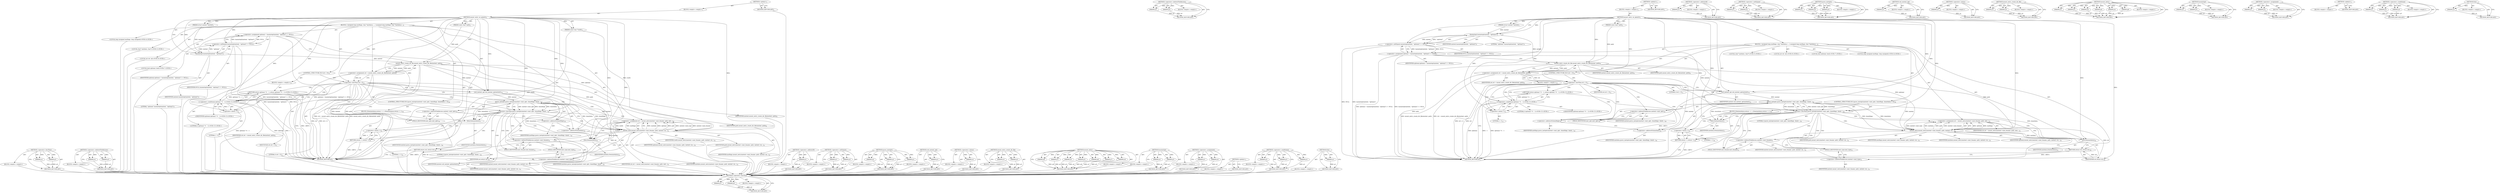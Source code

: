 digraph "free" {
vulnerable_122 [label=<(METHOD,&lt;operator&gt;.lessThan)>];
vulnerable_123 [label=<(PARAM,p1)>];
vulnerable_124 [label=<(PARAM,p2)>];
vulnerable_125 [label=<(BLOCK,&lt;empty&gt;,&lt;empty&gt;)>];
vulnerable_126 [label=<(METHOD_RETURN,ANY)>];
vulnerable_147 [label=<(METHOD,&lt;operator&gt;.indirectFieldAccess)>];
vulnerable_148 [label=<(PARAM,p1)>];
vulnerable_149 [label=<(PARAM,p2)>];
vulnerable_150 [label=<(BLOCK,&lt;empty&gt;,&lt;empty&gt;)>];
vulnerable_151 [label=<(METHOD_RETURN,ANY)>];
vulnerable_6 [label=<(METHOD,&lt;global&gt;)<SUB>1</SUB>>];
vulnerable_7 [label=<(BLOCK,&lt;empty&gt;,&lt;empty&gt;)<SUB>1</SUB>>];
vulnerable_8 [label=<(METHOD,mount_entry_on_generic)<SUB>1</SUB>>];
vulnerable_9 [label=<(PARAM,struct mntent *mntent)<SUB>1</SUB>>];
vulnerable_10 [label=<(PARAM,const char* path)<SUB>2</SUB>>];
vulnerable_11 [label=<(BLOCK,{
 	unsigned long mntflags;
 	char *mntdata;
	i...,{
 	unsigned long mntflags;
 	char *mntdata;
	i...)<SUB>3</SUB>>];
vulnerable_12 [label="<(LOCAL,long unsigned mntflags: long unsigned)<SUB>4</SUB>>"];
vulnerable_13 [label="<(LOCAL,char* mntdata: char*)<SUB>5</SUB>>"];
vulnerable_14 [label="<(LOCAL,int ret: int)<SUB>6</SUB>>"];
vulnerable_15 [label="<(LOCAL,bool optional: bool)<SUB>7</SUB>>"];
vulnerable_16 [label=<(&lt;operator&gt;.assignment,optional = hasmntopt(mntent, &quot;optional&quot;) != NULL)<SUB>7</SUB>>];
vulnerable_17 [label=<(IDENTIFIER,optional,optional = hasmntopt(mntent, &quot;optional&quot;) != NULL)<SUB>7</SUB>>];
vulnerable_18 [label=<(&lt;operator&gt;.notEquals,hasmntopt(mntent, &quot;optional&quot;) != NULL)<SUB>7</SUB>>];
vulnerable_19 [label=<(hasmntopt,hasmntopt(mntent, &quot;optional&quot;))<SUB>7</SUB>>];
vulnerable_20 [label=<(IDENTIFIER,mntent,hasmntopt(mntent, &quot;optional&quot;))<SUB>7</SUB>>];
vulnerable_21 [label=<(LITERAL,&quot;optional&quot;,hasmntopt(mntent, &quot;optional&quot;))<SUB>7</SUB>>];
vulnerable_22 [label=<(IDENTIFIER,NULL,hasmntopt(mntent, &quot;optional&quot;) != NULL)<SUB>7</SUB>>];
vulnerable_23 [label=<(&lt;operator&gt;.assignment,ret = mount_entry_create_dir_file(mntent, path))<SUB>9</SUB>>];
vulnerable_24 [label=<(IDENTIFIER,ret,ret = mount_entry_create_dir_file(mntent, path))<SUB>9</SUB>>];
vulnerable_25 [label=<(mount_entry_create_dir_file,mount_entry_create_dir_file(mntent, path))<SUB>9</SUB>>];
vulnerable_26 [label=<(IDENTIFIER,mntent,mount_entry_create_dir_file(mntent, path))<SUB>9</SUB>>];
vulnerable_27 [label=<(IDENTIFIER,path,mount_entry_create_dir_file(mntent, path))<SUB>9</SUB>>];
vulnerable_28 [label=<(CONTROL_STRUCTURE,IF,if (ret &lt; 0))<SUB>11</SUB>>];
vulnerable_29 [label=<(&lt;operator&gt;.lessThan,ret &lt; 0)<SUB>11</SUB>>];
vulnerable_30 [label=<(IDENTIFIER,ret,ret &lt; 0)<SUB>11</SUB>>];
vulnerable_31 [label=<(LITERAL,0,ret &lt; 0)<SUB>11</SUB>>];
vulnerable_32 [label=<(BLOCK,&lt;empty&gt;,&lt;empty&gt;)<SUB>12</SUB>>];
vulnerable_33 [label="<(RETURN,return optional ? 0 : -1;,return optional ? 0 : -1;)<SUB>12</SUB>>"];
vulnerable_34 [label="<(&lt;operator&gt;.conditional,optional ? 0 : -1)<SUB>12</SUB>>"];
vulnerable_35 [label="<(IDENTIFIER,optional,optional ? 0 : -1)<SUB>12</SUB>>"];
vulnerable_36 [label="<(LITERAL,0,optional ? 0 : -1)<SUB>12</SUB>>"];
vulnerable_37 [label=<(&lt;operator&gt;.minus,-1)<SUB>12</SUB>>];
vulnerable_38 [label=<(LITERAL,1,-1)<SUB>12</SUB>>];
vulnerable_39 [label=<(cull_mntent_opt,cull_mntent_opt(mntent))<SUB>14</SUB>>];
vulnerable_40 [label=<(IDENTIFIER,mntent,cull_mntent_opt(mntent))<SUB>14</SUB>>];
vulnerable_41 [label=<(CONTROL_STRUCTURE,IF,if (parse_mntopts(mntent-&gt;mnt_opts, &amp;mntflags, &amp;mntdata) &lt; 0))<SUB>16</SUB>>];
vulnerable_42 [label=<(&lt;operator&gt;.lessThan,parse_mntopts(mntent-&gt;mnt_opts, &amp;mntflags, &amp;mnt...)<SUB>16</SUB>>];
vulnerable_43 [label=<(parse_mntopts,parse_mntopts(mntent-&gt;mnt_opts, &amp;mntflags, &amp;mnt...)<SUB>16</SUB>>];
vulnerable_44 [label=<(&lt;operator&gt;.indirectFieldAccess,mntent-&gt;mnt_opts)<SUB>16</SUB>>];
vulnerable_45 [label=<(IDENTIFIER,mntent,parse_mntopts(mntent-&gt;mnt_opts, &amp;mntflags, &amp;mnt...)<SUB>16</SUB>>];
vulnerable_46 [label=<(FIELD_IDENTIFIER,mnt_opts,mnt_opts)<SUB>16</SUB>>];
vulnerable_47 [label=<(&lt;operator&gt;.addressOf,&amp;mntflags)<SUB>16</SUB>>];
vulnerable_48 [label=<(IDENTIFIER,mntflags,parse_mntopts(mntent-&gt;mnt_opts, &amp;mntflags, &amp;mnt...)<SUB>16</SUB>>];
vulnerable_49 [label=<(&lt;operator&gt;.addressOf,&amp;mntdata)<SUB>16</SUB>>];
vulnerable_50 [label=<(IDENTIFIER,mntdata,parse_mntopts(mntent-&gt;mnt_opts, &amp;mntflags, &amp;mnt...)<SUB>16</SUB>>];
vulnerable_51 [label=<(LITERAL,0,parse_mntopts(mntent-&gt;mnt_opts, &amp;mntflags, &amp;mnt...)<SUB>16</SUB>>];
vulnerable_52 [label=<(BLOCK,{
		free(mntdata);
		return -1;
 	},{
		free(mntdata);
		return -1;
 	})<SUB>16</SUB>>];
vulnerable_53 [label=<(free,free(mntdata))<SUB>17</SUB>>];
vulnerable_54 [label=<(IDENTIFIER,mntdata,free(mntdata))<SUB>17</SUB>>];
vulnerable_55 [label=<(RETURN,return -1;,return -1;)<SUB>18</SUB>>];
vulnerable_56 [label=<(&lt;operator&gt;.minus,-1)<SUB>18</SUB>>];
vulnerable_57 [label=<(LITERAL,1,-1)<SUB>18</SUB>>];
vulnerable_58 [label=<(&lt;operator&gt;.assignment,ret = mount_entry(mntent-&gt;mnt_fsname, path, mnt...)<SUB>21</SUB>>];
vulnerable_59 [label=<(IDENTIFIER,ret,ret = mount_entry(mntent-&gt;mnt_fsname, path, mnt...)<SUB>21</SUB>>];
vulnerable_60 [label=<(mount_entry,mount_entry(mntent-&gt;mnt_fsname, path, mntent-&gt;m...)<SUB>21</SUB>>];
vulnerable_61 [label=<(&lt;operator&gt;.indirectFieldAccess,mntent-&gt;mnt_fsname)<SUB>21</SUB>>];
vulnerable_62 [label=<(IDENTIFIER,mntent,mount_entry(mntent-&gt;mnt_fsname, path, mntent-&gt;m...)<SUB>21</SUB>>];
vulnerable_63 [label=<(FIELD_IDENTIFIER,mnt_fsname,mnt_fsname)<SUB>21</SUB>>];
vulnerable_64 [label=<(IDENTIFIER,path,mount_entry(mntent-&gt;mnt_fsname, path, mntent-&gt;m...)<SUB>21</SUB>>];
vulnerable_65 [label=<(&lt;operator&gt;.indirectFieldAccess,mntent-&gt;mnt_type)<SUB>21</SUB>>];
vulnerable_66 [label=<(IDENTIFIER,mntent,mount_entry(mntent-&gt;mnt_fsname, path, mntent-&gt;m...)<SUB>21</SUB>>];
vulnerable_67 [label=<(FIELD_IDENTIFIER,mnt_type,mnt_type)<SUB>21</SUB>>];
vulnerable_68 [label=<(IDENTIFIER,mntflags,mount_entry(mntent-&gt;mnt_fsname, path, mntent-&gt;m...)<SUB>22</SUB>>];
vulnerable_69 [label=<(IDENTIFIER,mntdata,mount_entry(mntent-&gt;mnt_fsname, path, mntent-&gt;m...)<SUB>22</SUB>>];
vulnerable_70 [label=<(IDENTIFIER,optional,mount_entry(mntent-&gt;mnt_fsname, path, mntent-&gt;m...)<SUB>22</SUB>>];
vulnerable_71 [label=<(free,free(mntdata))<SUB>24</SUB>>];
vulnerable_72 [label=<(IDENTIFIER,mntdata,free(mntdata))<SUB>24</SUB>>];
vulnerable_73 [label=<(RETURN,return ret;,return ret;)<SUB>26</SUB>>];
vulnerable_74 [label=<(IDENTIFIER,ret,return ret;)<SUB>26</SUB>>];
vulnerable_75 [label=<(METHOD_RETURN,int)<SUB>1</SUB>>];
vulnerable_77 [label=<(METHOD_RETURN,ANY)<SUB>1</SUB>>];
vulnerable_152 [label=<(METHOD,&lt;operator&gt;.addressOf)>];
vulnerable_153 [label=<(PARAM,p1)>];
vulnerable_154 [label=<(BLOCK,&lt;empty&gt;,&lt;empty&gt;)>];
vulnerable_155 [label=<(METHOD_RETURN,ANY)>];
vulnerable_107 [label=<(METHOD,&lt;operator&gt;.notEquals)>];
vulnerable_108 [label=<(PARAM,p1)>];
vulnerable_109 [label=<(PARAM,p2)>];
vulnerable_110 [label=<(BLOCK,&lt;empty&gt;,&lt;empty&gt;)>];
vulnerable_111 [label=<(METHOD_RETURN,ANY)>];
vulnerable_141 [label=<(METHOD,parse_mntopts)>];
vulnerable_142 [label=<(PARAM,p1)>];
vulnerable_143 [label=<(PARAM,p2)>];
vulnerable_144 [label=<(PARAM,p3)>];
vulnerable_145 [label=<(BLOCK,&lt;empty&gt;,&lt;empty&gt;)>];
vulnerable_146 [label=<(METHOD_RETURN,ANY)>];
vulnerable_137 [label=<(METHOD,cull_mntent_opt)>];
vulnerable_138 [label=<(PARAM,p1)>];
vulnerable_139 [label=<(BLOCK,&lt;empty&gt;,&lt;empty&gt;)>];
vulnerable_140 [label=<(METHOD_RETURN,ANY)>];
vulnerable_133 [label=<(METHOD,&lt;operator&gt;.minus)>];
vulnerable_134 [label=<(PARAM,p1)>];
vulnerable_135 [label=<(BLOCK,&lt;empty&gt;,&lt;empty&gt;)>];
vulnerable_136 [label=<(METHOD_RETURN,ANY)>];
vulnerable_117 [label=<(METHOD,mount_entry_create_dir_file)>];
vulnerable_118 [label=<(PARAM,p1)>];
vulnerable_119 [label=<(PARAM,p2)>];
vulnerable_120 [label=<(BLOCK,&lt;empty&gt;,&lt;empty&gt;)>];
vulnerable_121 [label=<(METHOD_RETURN,ANY)>];
vulnerable_160 [label=<(METHOD,mount_entry)>];
vulnerable_161 [label=<(PARAM,p1)>];
vulnerable_162 [label=<(PARAM,p2)>];
vulnerable_163 [label=<(PARAM,p3)>];
vulnerable_164 [label=<(PARAM,p4)>];
vulnerable_165 [label=<(PARAM,p5)>];
vulnerable_166 [label=<(PARAM,p6)>];
vulnerable_167 [label=<(BLOCK,&lt;empty&gt;,&lt;empty&gt;)>];
vulnerable_168 [label=<(METHOD_RETURN,ANY)>];
vulnerable_112 [label=<(METHOD,hasmntopt)>];
vulnerable_113 [label=<(PARAM,p1)>];
vulnerable_114 [label=<(PARAM,p2)>];
vulnerable_115 [label=<(BLOCK,&lt;empty&gt;,&lt;empty&gt;)>];
vulnerable_116 [label=<(METHOD_RETURN,ANY)>];
vulnerable_102 [label=<(METHOD,&lt;operator&gt;.assignment)>];
vulnerable_103 [label=<(PARAM,p1)>];
vulnerable_104 [label=<(PARAM,p2)>];
vulnerable_105 [label=<(BLOCK,&lt;empty&gt;,&lt;empty&gt;)>];
vulnerable_106 [label=<(METHOD_RETURN,ANY)>];
vulnerable_96 [label=<(METHOD,&lt;global&gt;)<SUB>1</SUB>>];
vulnerable_97 [label=<(BLOCK,&lt;empty&gt;,&lt;empty&gt;)>];
vulnerable_98 [label=<(METHOD_RETURN,ANY)>];
vulnerable_127 [label=<(METHOD,&lt;operator&gt;.conditional)>];
vulnerable_128 [label=<(PARAM,p1)>];
vulnerable_129 [label=<(PARAM,p2)>];
vulnerable_130 [label=<(PARAM,p3)>];
vulnerable_131 [label=<(BLOCK,&lt;empty&gt;,&lt;empty&gt;)>];
vulnerable_132 [label=<(METHOD_RETURN,ANY)>];
vulnerable_156 [label=<(METHOD,free)>];
vulnerable_157 [label=<(PARAM,p1)>];
vulnerable_158 [label=<(BLOCK,&lt;empty&gt;,&lt;empty&gt;)>];
vulnerable_159 [label=<(METHOD_RETURN,ANY)>];
fixed_124 [label=<(METHOD,&lt;operator&gt;.lessThan)>];
fixed_125 [label=<(PARAM,p1)>];
fixed_126 [label=<(PARAM,p2)>];
fixed_127 [label=<(BLOCK,&lt;empty&gt;,&lt;empty&gt;)>];
fixed_128 [label=<(METHOD_RETURN,ANY)>];
fixed_149 [label=<(METHOD,&lt;operator&gt;.indirectFieldAccess)>];
fixed_150 [label=<(PARAM,p1)>];
fixed_151 [label=<(PARAM,p2)>];
fixed_152 [label=<(BLOCK,&lt;empty&gt;,&lt;empty&gt;)>];
fixed_153 [label=<(METHOD_RETURN,ANY)>];
fixed_6 [label=<(METHOD,&lt;global&gt;)<SUB>1</SUB>>];
fixed_7 [label=<(BLOCK,&lt;empty&gt;,&lt;empty&gt;)<SUB>1</SUB>>];
fixed_8 [label=<(METHOD,mount_entry_on_generic)<SUB>1</SUB>>];
fixed_9 [label=<(PARAM,struct mntent *mntent)<SUB>1</SUB>>];
fixed_10 [label=<(PARAM,const char* path)<SUB>2</SUB>>];
fixed_11 [label=<(PARAM,const char *rootfs)<SUB>2</SUB>>];
fixed_12 [label=<(BLOCK,{
 	unsigned long mntflags;
 	char *mntdata;
	i...,{
 	unsigned long mntflags;
 	char *mntdata;
	i...)<SUB>3</SUB>>];
fixed_13 [label="<(LOCAL,long unsigned mntflags: long unsigned)<SUB>4</SUB>>"];
fixed_14 [label="<(LOCAL,char* mntdata: char*)<SUB>5</SUB>>"];
fixed_15 [label="<(LOCAL,int ret: int)<SUB>6</SUB>>"];
fixed_16 [label="<(LOCAL,bool optional: bool)<SUB>7</SUB>>"];
fixed_17 [label=<(&lt;operator&gt;.assignment,optional = hasmntopt(mntent, &quot;optional&quot;) != NULL)<SUB>7</SUB>>];
fixed_18 [label=<(IDENTIFIER,optional,optional = hasmntopt(mntent, &quot;optional&quot;) != NULL)<SUB>7</SUB>>];
fixed_19 [label=<(&lt;operator&gt;.notEquals,hasmntopt(mntent, &quot;optional&quot;) != NULL)<SUB>7</SUB>>];
fixed_20 [label=<(hasmntopt,hasmntopt(mntent, &quot;optional&quot;))<SUB>7</SUB>>];
fixed_21 [label=<(IDENTIFIER,mntent,hasmntopt(mntent, &quot;optional&quot;))<SUB>7</SUB>>];
fixed_22 [label=<(LITERAL,&quot;optional&quot;,hasmntopt(mntent, &quot;optional&quot;))<SUB>7</SUB>>];
fixed_23 [label=<(IDENTIFIER,NULL,hasmntopt(mntent, &quot;optional&quot;) != NULL)<SUB>7</SUB>>];
fixed_24 [label=<(&lt;operator&gt;.assignment,ret = mount_entry_create_dir_file(mntent, path))<SUB>9</SUB>>];
fixed_25 [label=<(IDENTIFIER,ret,ret = mount_entry_create_dir_file(mntent, path))<SUB>9</SUB>>];
fixed_26 [label=<(mount_entry_create_dir_file,mount_entry_create_dir_file(mntent, path))<SUB>9</SUB>>];
fixed_27 [label=<(IDENTIFIER,mntent,mount_entry_create_dir_file(mntent, path))<SUB>9</SUB>>];
fixed_28 [label=<(IDENTIFIER,path,mount_entry_create_dir_file(mntent, path))<SUB>9</SUB>>];
fixed_29 [label=<(CONTROL_STRUCTURE,IF,if (ret &lt; 0))<SUB>11</SUB>>];
fixed_30 [label=<(&lt;operator&gt;.lessThan,ret &lt; 0)<SUB>11</SUB>>];
fixed_31 [label=<(IDENTIFIER,ret,ret &lt; 0)<SUB>11</SUB>>];
fixed_32 [label=<(LITERAL,0,ret &lt; 0)<SUB>11</SUB>>];
fixed_33 [label=<(BLOCK,&lt;empty&gt;,&lt;empty&gt;)<SUB>12</SUB>>];
fixed_34 [label="<(RETURN,return optional ? 0 : -1;,return optional ? 0 : -1;)<SUB>12</SUB>>"];
fixed_35 [label="<(&lt;operator&gt;.conditional,optional ? 0 : -1)<SUB>12</SUB>>"];
fixed_36 [label="<(IDENTIFIER,optional,optional ? 0 : -1)<SUB>12</SUB>>"];
fixed_37 [label="<(LITERAL,0,optional ? 0 : -1)<SUB>12</SUB>>"];
fixed_38 [label=<(&lt;operator&gt;.minus,-1)<SUB>12</SUB>>];
fixed_39 [label=<(LITERAL,1,-1)<SUB>12</SUB>>];
fixed_40 [label=<(cull_mntent_opt,cull_mntent_opt(mntent))<SUB>14</SUB>>];
fixed_41 [label=<(IDENTIFIER,mntent,cull_mntent_opt(mntent))<SUB>14</SUB>>];
fixed_42 [label=<(CONTROL_STRUCTURE,IF,if (parse_mntopts(mntent-&gt;mnt_opts, &amp;mntflags, &amp;mntdata) &lt; 0))<SUB>16</SUB>>];
fixed_43 [label=<(&lt;operator&gt;.lessThan,parse_mntopts(mntent-&gt;mnt_opts, &amp;mntflags, &amp;mnt...)<SUB>16</SUB>>];
fixed_44 [label=<(parse_mntopts,parse_mntopts(mntent-&gt;mnt_opts, &amp;mntflags, &amp;mnt...)<SUB>16</SUB>>];
fixed_45 [label=<(&lt;operator&gt;.indirectFieldAccess,mntent-&gt;mnt_opts)<SUB>16</SUB>>];
fixed_46 [label=<(IDENTIFIER,mntent,parse_mntopts(mntent-&gt;mnt_opts, &amp;mntflags, &amp;mnt...)<SUB>16</SUB>>];
fixed_47 [label=<(FIELD_IDENTIFIER,mnt_opts,mnt_opts)<SUB>16</SUB>>];
fixed_48 [label=<(&lt;operator&gt;.addressOf,&amp;mntflags)<SUB>16</SUB>>];
fixed_49 [label=<(IDENTIFIER,mntflags,parse_mntopts(mntent-&gt;mnt_opts, &amp;mntflags, &amp;mnt...)<SUB>16</SUB>>];
fixed_50 [label=<(&lt;operator&gt;.addressOf,&amp;mntdata)<SUB>16</SUB>>];
fixed_51 [label=<(IDENTIFIER,mntdata,parse_mntopts(mntent-&gt;mnt_opts, &amp;mntflags, &amp;mnt...)<SUB>16</SUB>>];
fixed_52 [label=<(LITERAL,0,parse_mntopts(mntent-&gt;mnt_opts, &amp;mntflags, &amp;mnt...)<SUB>16</SUB>>];
fixed_53 [label=<(BLOCK,{
		free(mntdata);
		return -1;
 	},{
		free(mntdata);
		return -1;
 	})<SUB>16</SUB>>];
fixed_54 [label=<(free,free(mntdata))<SUB>17</SUB>>];
fixed_55 [label=<(IDENTIFIER,mntdata,free(mntdata))<SUB>17</SUB>>];
fixed_56 [label=<(RETURN,return -1;,return -1;)<SUB>18</SUB>>];
fixed_57 [label=<(&lt;operator&gt;.minus,-1)<SUB>18</SUB>>];
fixed_58 [label=<(LITERAL,1,-1)<SUB>18</SUB>>];
fixed_59 [label=<(&lt;operator&gt;.assignment,ret = mount_entry(mntent-&gt;mnt_fsname, path, mnt...)<SUB>21</SUB>>];
fixed_60 [label=<(IDENTIFIER,ret,ret = mount_entry(mntent-&gt;mnt_fsname, path, mnt...)<SUB>21</SUB>>];
fixed_61 [label=<(mount_entry,mount_entry(mntent-&gt;mnt_fsname, path, mntent-&gt;m...)<SUB>21</SUB>>];
fixed_62 [label=<(&lt;operator&gt;.indirectFieldAccess,mntent-&gt;mnt_fsname)<SUB>21</SUB>>];
fixed_63 [label=<(IDENTIFIER,mntent,mount_entry(mntent-&gt;mnt_fsname, path, mntent-&gt;m...)<SUB>21</SUB>>];
fixed_64 [label=<(FIELD_IDENTIFIER,mnt_fsname,mnt_fsname)<SUB>21</SUB>>];
fixed_65 [label=<(IDENTIFIER,path,mount_entry(mntent-&gt;mnt_fsname, path, mntent-&gt;m...)<SUB>21</SUB>>];
fixed_66 [label=<(&lt;operator&gt;.indirectFieldAccess,mntent-&gt;mnt_type)<SUB>21</SUB>>];
fixed_67 [label=<(IDENTIFIER,mntent,mount_entry(mntent-&gt;mnt_fsname, path, mntent-&gt;m...)<SUB>21</SUB>>];
fixed_68 [label=<(FIELD_IDENTIFIER,mnt_type,mnt_type)<SUB>21</SUB>>];
fixed_69 [label=<(IDENTIFIER,mntflags,mount_entry(mntent-&gt;mnt_fsname, path, mntent-&gt;m...)<SUB>22</SUB>>];
fixed_70 [label=<(IDENTIFIER,mntdata,mount_entry(mntent-&gt;mnt_fsname, path, mntent-&gt;m...)<SUB>22</SUB>>];
fixed_71 [label=<(IDENTIFIER,optional,mount_entry(mntent-&gt;mnt_fsname, path, mntent-&gt;m...)<SUB>22</SUB>>];
fixed_72 [label=<(IDENTIFIER,rootfs,mount_entry(mntent-&gt;mnt_fsname, path, mntent-&gt;m...)<SUB>22</SUB>>];
fixed_73 [label=<(free,free(mntdata))<SUB>24</SUB>>];
fixed_74 [label=<(IDENTIFIER,mntdata,free(mntdata))<SUB>24</SUB>>];
fixed_75 [label=<(RETURN,return ret;,return ret;)<SUB>26</SUB>>];
fixed_76 [label=<(IDENTIFIER,ret,return ret;)<SUB>26</SUB>>];
fixed_77 [label=<(METHOD_RETURN,int)<SUB>1</SUB>>];
fixed_79 [label=<(METHOD_RETURN,ANY)<SUB>1</SUB>>];
fixed_154 [label=<(METHOD,&lt;operator&gt;.addressOf)>];
fixed_155 [label=<(PARAM,p1)>];
fixed_156 [label=<(BLOCK,&lt;empty&gt;,&lt;empty&gt;)>];
fixed_157 [label=<(METHOD_RETURN,ANY)>];
fixed_109 [label=<(METHOD,&lt;operator&gt;.notEquals)>];
fixed_110 [label=<(PARAM,p1)>];
fixed_111 [label=<(PARAM,p2)>];
fixed_112 [label=<(BLOCK,&lt;empty&gt;,&lt;empty&gt;)>];
fixed_113 [label=<(METHOD_RETURN,ANY)>];
fixed_143 [label=<(METHOD,parse_mntopts)>];
fixed_144 [label=<(PARAM,p1)>];
fixed_145 [label=<(PARAM,p2)>];
fixed_146 [label=<(PARAM,p3)>];
fixed_147 [label=<(BLOCK,&lt;empty&gt;,&lt;empty&gt;)>];
fixed_148 [label=<(METHOD_RETURN,ANY)>];
fixed_139 [label=<(METHOD,cull_mntent_opt)>];
fixed_140 [label=<(PARAM,p1)>];
fixed_141 [label=<(BLOCK,&lt;empty&gt;,&lt;empty&gt;)>];
fixed_142 [label=<(METHOD_RETURN,ANY)>];
fixed_135 [label=<(METHOD,&lt;operator&gt;.minus)>];
fixed_136 [label=<(PARAM,p1)>];
fixed_137 [label=<(BLOCK,&lt;empty&gt;,&lt;empty&gt;)>];
fixed_138 [label=<(METHOD_RETURN,ANY)>];
fixed_119 [label=<(METHOD,mount_entry_create_dir_file)>];
fixed_120 [label=<(PARAM,p1)>];
fixed_121 [label=<(PARAM,p2)>];
fixed_122 [label=<(BLOCK,&lt;empty&gt;,&lt;empty&gt;)>];
fixed_123 [label=<(METHOD_RETURN,ANY)>];
fixed_162 [label=<(METHOD,mount_entry)>];
fixed_163 [label=<(PARAM,p1)>];
fixed_164 [label=<(PARAM,p2)>];
fixed_165 [label=<(PARAM,p3)>];
fixed_166 [label=<(PARAM,p4)>];
fixed_167 [label=<(PARAM,p5)>];
fixed_168 [label=<(PARAM,p6)>];
fixed_169 [label=<(PARAM,p7)>];
fixed_170 [label=<(BLOCK,&lt;empty&gt;,&lt;empty&gt;)>];
fixed_171 [label=<(METHOD_RETURN,ANY)>];
fixed_114 [label=<(METHOD,hasmntopt)>];
fixed_115 [label=<(PARAM,p1)>];
fixed_116 [label=<(PARAM,p2)>];
fixed_117 [label=<(BLOCK,&lt;empty&gt;,&lt;empty&gt;)>];
fixed_118 [label=<(METHOD_RETURN,ANY)>];
fixed_104 [label=<(METHOD,&lt;operator&gt;.assignment)>];
fixed_105 [label=<(PARAM,p1)>];
fixed_106 [label=<(PARAM,p2)>];
fixed_107 [label=<(BLOCK,&lt;empty&gt;,&lt;empty&gt;)>];
fixed_108 [label=<(METHOD_RETURN,ANY)>];
fixed_98 [label=<(METHOD,&lt;global&gt;)<SUB>1</SUB>>];
fixed_99 [label=<(BLOCK,&lt;empty&gt;,&lt;empty&gt;)>];
fixed_100 [label=<(METHOD_RETURN,ANY)>];
fixed_129 [label=<(METHOD,&lt;operator&gt;.conditional)>];
fixed_130 [label=<(PARAM,p1)>];
fixed_131 [label=<(PARAM,p2)>];
fixed_132 [label=<(PARAM,p3)>];
fixed_133 [label=<(BLOCK,&lt;empty&gt;,&lt;empty&gt;)>];
fixed_134 [label=<(METHOD_RETURN,ANY)>];
fixed_158 [label=<(METHOD,free)>];
fixed_159 [label=<(PARAM,p1)>];
fixed_160 [label=<(BLOCK,&lt;empty&gt;,&lt;empty&gt;)>];
fixed_161 [label=<(METHOD_RETURN,ANY)>];
vulnerable_122 -> vulnerable_123  [key=0, label="AST: "];
vulnerable_122 -> vulnerable_123  [key=1, label="DDG: "];
vulnerable_122 -> vulnerable_125  [key=0, label="AST: "];
vulnerable_122 -> vulnerable_124  [key=0, label="AST: "];
vulnerable_122 -> vulnerable_124  [key=1, label="DDG: "];
vulnerable_122 -> vulnerable_126  [key=0, label="AST: "];
vulnerable_122 -> vulnerable_126  [key=1, label="CFG: "];
vulnerable_123 -> vulnerable_126  [key=0, label="DDG: p1"];
vulnerable_124 -> vulnerable_126  [key=0, label="DDG: p2"];
vulnerable_147 -> vulnerable_148  [key=0, label="AST: "];
vulnerable_147 -> vulnerable_148  [key=1, label="DDG: "];
vulnerable_147 -> vulnerable_150  [key=0, label="AST: "];
vulnerable_147 -> vulnerable_149  [key=0, label="AST: "];
vulnerable_147 -> vulnerable_149  [key=1, label="DDG: "];
vulnerable_147 -> vulnerable_151  [key=0, label="AST: "];
vulnerable_147 -> vulnerable_151  [key=1, label="CFG: "];
vulnerable_148 -> vulnerable_151  [key=0, label="DDG: p1"];
vulnerable_149 -> vulnerable_151  [key=0, label="DDG: p2"];
vulnerable_6 -> vulnerable_7  [key=0, label="AST: "];
vulnerable_6 -> vulnerable_77  [key=0, label="AST: "];
vulnerable_6 -> vulnerable_77  [key=1, label="CFG: "];
vulnerable_7 -> vulnerable_8  [key=0, label="AST: "];
vulnerable_8 -> vulnerable_9  [key=0, label="AST: "];
vulnerable_8 -> vulnerable_9  [key=1, label="DDG: "];
vulnerable_8 -> vulnerable_10  [key=0, label="AST: "];
vulnerable_8 -> vulnerable_10  [key=1, label="DDG: "];
vulnerable_8 -> vulnerable_11  [key=0, label="AST: "];
vulnerable_8 -> vulnerable_75  [key=0, label="AST: "];
vulnerable_8 -> vulnerable_19  [key=0, label="CFG: "];
vulnerable_8 -> vulnerable_19  [key=1, label="DDG: "];
vulnerable_8 -> vulnerable_39  [key=0, label="DDG: "];
vulnerable_8 -> vulnerable_71  [key=0, label="DDG: "];
vulnerable_8 -> vulnerable_74  [key=0, label="DDG: "];
vulnerable_8 -> vulnerable_18  [key=0, label="DDG: "];
vulnerable_8 -> vulnerable_25  [key=0, label="DDG: "];
vulnerable_8 -> vulnerable_29  [key=0, label="DDG: "];
vulnerable_8 -> vulnerable_42  [key=0, label="DDG: "];
vulnerable_8 -> vulnerable_60  [key=0, label="DDG: "];
vulnerable_8 -> vulnerable_34  [key=0, label="DDG: "];
vulnerable_8 -> vulnerable_43  [key=0, label="DDG: "];
vulnerable_8 -> vulnerable_53  [key=0, label="DDG: "];
vulnerable_8 -> vulnerable_56  [key=0, label="DDG: "];
vulnerable_8 -> vulnerable_37  [key=0, label="DDG: "];
vulnerable_9 -> vulnerable_19  [key=0, label="DDG: mntent"];
vulnerable_10 -> vulnerable_25  [key=0, label="DDG: path"];
vulnerable_11 -> vulnerable_12  [key=0, label="AST: "];
vulnerable_11 -> vulnerable_13  [key=0, label="AST: "];
vulnerable_11 -> vulnerable_14  [key=0, label="AST: "];
vulnerable_11 -> vulnerable_15  [key=0, label="AST: "];
vulnerable_11 -> vulnerable_16  [key=0, label="AST: "];
vulnerable_11 -> vulnerable_23  [key=0, label="AST: "];
vulnerable_11 -> vulnerable_28  [key=0, label="AST: "];
vulnerable_11 -> vulnerable_39  [key=0, label="AST: "];
vulnerable_11 -> vulnerable_41  [key=0, label="AST: "];
vulnerable_11 -> vulnerable_58  [key=0, label="AST: "];
vulnerable_11 -> vulnerable_71  [key=0, label="AST: "];
vulnerable_11 -> vulnerable_73  [key=0, label="AST: "];
vulnerable_16 -> vulnerable_17  [key=0, label="AST: "];
vulnerable_16 -> vulnerable_18  [key=0, label="AST: "];
vulnerable_16 -> vulnerable_25  [key=0, label="CFG: "];
vulnerable_16 -> vulnerable_75  [key=0, label="DDG: hasmntopt(mntent, &quot;optional&quot;) != NULL"];
vulnerable_16 -> vulnerable_75  [key=1, label="DDG: optional = hasmntopt(mntent, &quot;optional&quot;) != NULL"];
vulnerable_16 -> vulnerable_60  [key=0, label="DDG: optional"];
vulnerable_18 -> vulnerable_19  [key=0, label="AST: "];
vulnerable_18 -> vulnerable_22  [key=0, label="AST: "];
vulnerable_18 -> vulnerable_16  [key=0, label="CFG: "];
vulnerable_18 -> vulnerable_16  [key=1, label="DDG: hasmntopt(mntent, &quot;optional&quot;)"];
vulnerable_18 -> vulnerable_16  [key=2, label="DDG: NULL"];
vulnerable_18 -> vulnerable_75  [key=0, label="DDG: hasmntopt(mntent, &quot;optional&quot;)"];
vulnerable_18 -> vulnerable_75  [key=1, label="DDG: NULL"];
vulnerable_19 -> vulnerable_20  [key=0, label="AST: "];
vulnerable_19 -> vulnerable_21  [key=0, label="AST: "];
vulnerable_19 -> vulnerable_18  [key=0, label="CFG: "];
vulnerable_19 -> vulnerable_18  [key=1, label="DDG: mntent"];
vulnerable_19 -> vulnerable_18  [key=2, label="DDG: &quot;optional&quot;"];
vulnerable_19 -> vulnerable_25  [key=0, label="DDG: mntent"];
vulnerable_23 -> vulnerable_24  [key=0, label="AST: "];
vulnerable_23 -> vulnerable_25  [key=0, label="AST: "];
vulnerable_23 -> vulnerable_29  [key=0, label="CFG: "];
vulnerable_23 -> vulnerable_29  [key=1, label="DDG: ret"];
vulnerable_23 -> vulnerable_75  [key=0, label="DDG: mount_entry_create_dir_file(mntent, path)"];
vulnerable_23 -> vulnerable_75  [key=1, label="DDG: ret = mount_entry_create_dir_file(mntent, path)"];
vulnerable_25 -> vulnerable_26  [key=0, label="AST: "];
vulnerable_25 -> vulnerable_27  [key=0, label="AST: "];
vulnerable_25 -> vulnerable_23  [key=0, label="CFG: "];
vulnerable_25 -> vulnerable_23  [key=1, label="DDG: mntent"];
vulnerable_25 -> vulnerable_23  [key=2, label="DDG: path"];
vulnerable_25 -> vulnerable_75  [key=0, label="DDG: mntent"];
vulnerable_25 -> vulnerable_75  [key=1, label="DDG: path"];
vulnerable_25 -> vulnerable_39  [key=0, label="DDG: mntent"];
vulnerable_25 -> vulnerable_60  [key=0, label="DDG: path"];
vulnerable_28 -> vulnerable_29  [key=0, label="AST: "];
vulnerable_28 -> vulnerable_32  [key=0, label="AST: "];
vulnerable_29 -> vulnerable_30  [key=0, label="AST: "];
vulnerable_29 -> vulnerable_31  [key=0, label="AST: "];
vulnerable_29 -> vulnerable_34  [key=0, label="CFG: "];
vulnerable_29 -> vulnerable_34  [key=1, label="CDG: "];
vulnerable_29 -> vulnerable_37  [key=0, label="CFG: "];
vulnerable_29 -> vulnerable_37  [key=1, label="CDG: "];
vulnerable_29 -> vulnerable_39  [key=0, label="CFG: "];
vulnerable_29 -> vulnerable_39  [key=1, label="CDG: "];
vulnerable_29 -> vulnerable_75  [key=0, label="DDG: ret"];
vulnerable_29 -> vulnerable_75  [key=1, label="DDG: ret &lt; 0"];
vulnerable_29 -> vulnerable_47  [key=0, label="CDG: "];
vulnerable_29 -> vulnerable_49  [key=0, label="CDG: "];
vulnerable_29 -> vulnerable_33  [key=0, label="CDG: "];
vulnerable_29 -> vulnerable_42  [key=0, label="CDG: "];
vulnerable_29 -> vulnerable_46  [key=0, label="CDG: "];
vulnerable_29 -> vulnerable_44  [key=0, label="CDG: "];
vulnerable_29 -> vulnerable_43  [key=0, label="CDG: "];
vulnerable_32 -> vulnerable_33  [key=0, label="AST: "];
vulnerable_33 -> vulnerable_34  [key=0, label="AST: "];
vulnerable_33 -> vulnerable_75  [key=0, label="CFG: "];
vulnerable_33 -> vulnerable_75  [key=1, label="DDG: &lt;RET&gt;"];
vulnerable_34 -> vulnerable_35  [key=0, label="AST: "];
vulnerable_34 -> vulnerable_36  [key=0, label="AST: "];
vulnerable_34 -> vulnerable_37  [key=0, label="AST: "];
vulnerable_34 -> vulnerable_33  [key=0, label="CFG: "];
vulnerable_34 -> vulnerable_33  [key=1, label="DDG: optional ? 0 : -1"];
vulnerable_34 -> vulnerable_75  [key=0, label="DDG: optional"];
vulnerable_34 -> vulnerable_75  [key=1, label="DDG: -1"];
vulnerable_34 -> vulnerable_75  [key=2, label="DDG: optional ? 0 : -1"];
vulnerable_37 -> vulnerable_38  [key=0, label="AST: "];
vulnerable_37 -> vulnerable_34  [key=0, label="CFG: "];
vulnerable_37 -> vulnerable_34  [key=1, label="DDG: 1"];
vulnerable_39 -> vulnerable_40  [key=0, label="AST: "];
vulnerable_39 -> vulnerable_46  [key=0, label="CFG: "];
vulnerable_39 -> vulnerable_60  [key=0, label="DDG: mntent"];
vulnerable_39 -> vulnerable_43  [key=0, label="DDG: mntent"];
vulnerable_41 -> vulnerable_42  [key=0, label="AST: "];
vulnerable_41 -> vulnerable_52  [key=0, label="AST: "];
vulnerable_42 -> vulnerable_43  [key=0, label="AST: "];
vulnerable_42 -> vulnerable_51  [key=0, label="AST: "];
vulnerable_42 -> vulnerable_53  [key=0, label="CFG: "];
vulnerable_42 -> vulnerable_53  [key=1, label="CDG: "];
vulnerable_42 -> vulnerable_63  [key=0, label="CFG: "];
vulnerable_42 -> vulnerable_63  [key=1, label="CDG: "];
vulnerable_42 -> vulnerable_58  [key=0, label="CDG: "];
vulnerable_42 -> vulnerable_60  [key=0, label="CDG: "];
vulnerable_42 -> vulnerable_73  [key=0, label="CDG: "];
vulnerable_42 -> vulnerable_61  [key=0, label="CDG: "];
vulnerable_42 -> vulnerable_71  [key=0, label="CDG: "];
vulnerable_42 -> vulnerable_56  [key=0, label="CDG: "];
vulnerable_42 -> vulnerable_67  [key=0, label="CDG: "];
vulnerable_42 -> vulnerable_65  [key=0, label="CDG: "];
vulnerable_42 -> vulnerable_55  [key=0, label="CDG: "];
vulnerable_43 -> vulnerable_44  [key=0, label="AST: "];
vulnerable_43 -> vulnerable_47  [key=0, label="AST: "];
vulnerable_43 -> vulnerable_49  [key=0, label="AST: "];
vulnerable_43 -> vulnerable_42  [key=0, label="CFG: "];
vulnerable_43 -> vulnerable_42  [key=1, label="DDG: mntent-&gt;mnt_opts"];
vulnerable_43 -> vulnerable_42  [key=2, label="DDG: &amp;mntflags"];
vulnerable_43 -> vulnerable_42  [key=3, label="DDG: &amp;mntdata"];
vulnerable_43 -> vulnerable_71  [key=0, label="DDG: &amp;mntdata"];
vulnerable_43 -> vulnerable_60  [key=0, label="DDG: &amp;mntflags"];
vulnerable_43 -> vulnerable_60  [key=1, label="DDG: &amp;mntdata"];
vulnerable_43 -> vulnerable_53  [key=0, label="DDG: &amp;mntdata"];
vulnerable_44 -> vulnerable_45  [key=0, label="AST: "];
vulnerable_44 -> vulnerable_46  [key=0, label="AST: "];
vulnerable_44 -> vulnerable_47  [key=0, label="CFG: "];
vulnerable_46 -> vulnerable_44  [key=0, label="CFG: "];
vulnerable_47 -> vulnerable_48  [key=0, label="AST: "];
vulnerable_47 -> vulnerable_49  [key=0, label="CFG: "];
vulnerable_49 -> vulnerable_50  [key=0, label="AST: "];
vulnerable_49 -> vulnerable_43  [key=0, label="CFG: "];
vulnerable_52 -> vulnerable_53  [key=0, label="AST: "];
vulnerable_52 -> vulnerable_55  [key=0, label="AST: "];
vulnerable_53 -> vulnerable_54  [key=0, label="AST: "];
vulnerable_53 -> vulnerable_56  [key=0, label="CFG: "];
vulnerable_55 -> vulnerable_56  [key=0, label="AST: "];
vulnerable_55 -> vulnerable_75  [key=0, label="CFG: "];
vulnerable_55 -> vulnerable_75  [key=1, label="DDG: &lt;RET&gt;"];
vulnerable_56 -> vulnerable_57  [key=0, label="AST: "];
vulnerable_56 -> vulnerable_55  [key=0, label="CFG: "];
vulnerable_56 -> vulnerable_55  [key=1, label="DDG: -1"];
vulnerable_58 -> vulnerable_59  [key=0, label="AST: "];
vulnerable_58 -> vulnerable_60  [key=0, label="AST: "];
vulnerable_58 -> vulnerable_71  [key=0, label="CFG: "];
vulnerable_58 -> vulnerable_74  [key=0, label="DDG: ret"];
vulnerable_60 -> vulnerable_61  [key=0, label="AST: "];
vulnerable_60 -> vulnerable_64  [key=0, label="AST: "];
vulnerable_60 -> vulnerable_65  [key=0, label="AST: "];
vulnerable_60 -> vulnerable_68  [key=0, label="AST: "];
vulnerable_60 -> vulnerable_69  [key=0, label="AST: "];
vulnerable_60 -> vulnerable_70  [key=0, label="AST: "];
vulnerable_60 -> vulnerable_58  [key=0, label="CFG: "];
vulnerable_60 -> vulnerable_58  [key=1, label="DDG: optional"];
vulnerable_60 -> vulnerable_58  [key=2, label="DDG: mntflags"];
vulnerable_60 -> vulnerable_58  [key=3, label="DDG: mntent-&gt;mnt_type"];
vulnerable_60 -> vulnerable_58  [key=4, label="DDG: mntdata"];
vulnerable_60 -> vulnerable_58  [key=5, label="DDG: path"];
vulnerable_60 -> vulnerable_58  [key=6, label="DDG: mntent-&gt;mnt_fsname"];
vulnerable_60 -> vulnerable_71  [key=0, label="DDG: mntdata"];
vulnerable_61 -> vulnerable_62  [key=0, label="AST: "];
vulnerable_61 -> vulnerable_63  [key=0, label="AST: "];
vulnerable_61 -> vulnerable_67  [key=0, label="CFG: "];
vulnerable_63 -> vulnerable_61  [key=0, label="CFG: "];
vulnerable_65 -> vulnerable_66  [key=0, label="AST: "];
vulnerable_65 -> vulnerable_67  [key=0, label="AST: "];
vulnerable_65 -> vulnerable_60  [key=0, label="CFG: "];
vulnerable_67 -> vulnerable_65  [key=0, label="CFG: "];
vulnerable_71 -> vulnerable_72  [key=0, label="AST: "];
vulnerable_71 -> vulnerable_73  [key=0, label="CFG: "];
vulnerable_73 -> vulnerable_74  [key=0, label="AST: "];
vulnerable_73 -> vulnerable_75  [key=0, label="CFG: "];
vulnerable_73 -> vulnerable_75  [key=1, label="DDG: &lt;RET&gt;"];
vulnerable_74 -> vulnerable_73  [key=0, label="DDG: ret"];
vulnerable_152 -> vulnerable_153  [key=0, label="AST: "];
vulnerable_152 -> vulnerable_153  [key=1, label="DDG: "];
vulnerable_152 -> vulnerable_154  [key=0, label="AST: "];
vulnerable_152 -> vulnerable_155  [key=0, label="AST: "];
vulnerable_152 -> vulnerable_155  [key=1, label="CFG: "];
vulnerable_153 -> vulnerable_155  [key=0, label="DDG: p1"];
vulnerable_107 -> vulnerable_108  [key=0, label="AST: "];
vulnerable_107 -> vulnerable_108  [key=1, label="DDG: "];
vulnerable_107 -> vulnerable_110  [key=0, label="AST: "];
vulnerable_107 -> vulnerable_109  [key=0, label="AST: "];
vulnerable_107 -> vulnerable_109  [key=1, label="DDG: "];
vulnerable_107 -> vulnerable_111  [key=0, label="AST: "];
vulnerable_107 -> vulnerable_111  [key=1, label="CFG: "];
vulnerable_108 -> vulnerable_111  [key=0, label="DDG: p1"];
vulnerable_109 -> vulnerable_111  [key=0, label="DDG: p2"];
vulnerable_141 -> vulnerable_142  [key=0, label="AST: "];
vulnerable_141 -> vulnerable_142  [key=1, label="DDG: "];
vulnerable_141 -> vulnerable_145  [key=0, label="AST: "];
vulnerable_141 -> vulnerable_143  [key=0, label="AST: "];
vulnerable_141 -> vulnerable_143  [key=1, label="DDG: "];
vulnerable_141 -> vulnerable_146  [key=0, label="AST: "];
vulnerable_141 -> vulnerable_146  [key=1, label="CFG: "];
vulnerable_141 -> vulnerable_144  [key=0, label="AST: "];
vulnerable_141 -> vulnerable_144  [key=1, label="DDG: "];
vulnerable_142 -> vulnerable_146  [key=0, label="DDG: p1"];
vulnerable_143 -> vulnerable_146  [key=0, label="DDG: p2"];
vulnerable_144 -> vulnerable_146  [key=0, label="DDG: p3"];
vulnerable_137 -> vulnerable_138  [key=0, label="AST: "];
vulnerable_137 -> vulnerable_138  [key=1, label="DDG: "];
vulnerable_137 -> vulnerable_139  [key=0, label="AST: "];
vulnerable_137 -> vulnerable_140  [key=0, label="AST: "];
vulnerable_137 -> vulnerable_140  [key=1, label="CFG: "];
vulnerable_138 -> vulnerable_140  [key=0, label="DDG: p1"];
vulnerable_133 -> vulnerable_134  [key=0, label="AST: "];
vulnerable_133 -> vulnerable_134  [key=1, label="DDG: "];
vulnerable_133 -> vulnerable_135  [key=0, label="AST: "];
vulnerable_133 -> vulnerable_136  [key=0, label="AST: "];
vulnerable_133 -> vulnerable_136  [key=1, label="CFG: "];
vulnerable_134 -> vulnerable_136  [key=0, label="DDG: p1"];
vulnerable_117 -> vulnerable_118  [key=0, label="AST: "];
vulnerable_117 -> vulnerable_118  [key=1, label="DDG: "];
vulnerable_117 -> vulnerable_120  [key=0, label="AST: "];
vulnerable_117 -> vulnerable_119  [key=0, label="AST: "];
vulnerable_117 -> vulnerable_119  [key=1, label="DDG: "];
vulnerable_117 -> vulnerable_121  [key=0, label="AST: "];
vulnerable_117 -> vulnerable_121  [key=1, label="CFG: "];
vulnerable_118 -> vulnerable_121  [key=0, label="DDG: p1"];
vulnerable_119 -> vulnerable_121  [key=0, label="DDG: p2"];
vulnerable_160 -> vulnerable_161  [key=0, label="AST: "];
vulnerable_160 -> vulnerable_161  [key=1, label="DDG: "];
vulnerable_160 -> vulnerable_167  [key=0, label="AST: "];
vulnerable_160 -> vulnerable_162  [key=0, label="AST: "];
vulnerable_160 -> vulnerable_162  [key=1, label="DDG: "];
vulnerable_160 -> vulnerable_168  [key=0, label="AST: "];
vulnerable_160 -> vulnerable_168  [key=1, label="CFG: "];
vulnerable_160 -> vulnerable_163  [key=0, label="AST: "];
vulnerable_160 -> vulnerable_163  [key=1, label="DDG: "];
vulnerable_160 -> vulnerable_164  [key=0, label="AST: "];
vulnerable_160 -> vulnerable_164  [key=1, label="DDG: "];
vulnerable_160 -> vulnerable_165  [key=0, label="AST: "];
vulnerable_160 -> vulnerable_165  [key=1, label="DDG: "];
vulnerable_160 -> vulnerable_166  [key=0, label="AST: "];
vulnerable_160 -> vulnerable_166  [key=1, label="DDG: "];
vulnerable_161 -> vulnerable_168  [key=0, label="DDG: p1"];
vulnerable_162 -> vulnerable_168  [key=0, label="DDG: p2"];
vulnerable_163 -> vulnerable_168  [key=0, label="DDG: p3"];
vulnerable_164 -> vulnerable_168  [key=0, label="DDG: p4"];
vulnerable_165 -> vulnerable_168  [key=0, label="DDG: p5"];
vulnerable_166 -> vulnerable_168  [key=0, label="DDG: p6"];
vulnerable_112 -> vulnerable_113  [key=0, label="AST: "];
vulnerable_112 -> vulnerable_113  [key=1, label="DDG: "];
vulnerable_112 -> vulnerable_115  [key=0, label="AST: "];
vulnerable_112 -> vulnerable_114  [key=0, label="AST: "];
vulnerable_112 -> vulnerable_114  [key=1, label="DDG: "];
vulnerable_112 -> vulnerable_116  [key=0, label="AST: "];
vulnerable_112 -> vulnerable_116  [key=1, label="CFG: "];
vulnerable_113 -> vulnerable_116  [key=0, label="DDG: p1"];
vulnerable_114 -> vulnerable_116  [key=0, label="DDG: p2"];
vulnerable_102 -> vulnerable_103  [key=0, label="AST: "];
vulnerable_102 -> vulnerable_103  [key=1, label="DDG: "];
vulnerable_102 -> vulnerable_105  [key=0, label="AST: "];
vulnerable_102 -> vulnerable_104  [key=0, label="AST: "];
vulnerable_102 -> vulnerable_104  [key=1, label="DDG: "];
vulnerable_102 -> vulnerable_106  [key=0, label="AST: "];
vulnerable_102 -> vulnerable_106  [key=1, label="CFG: "];
vulnerable_103 -> vulnerable_106  [key=0, label="DDG: p1"];
vulnerable_104 -> vulnerable_106  [key=0, label="DDG: p2"];
vulnerable_96 -> vulnerable_97  [key=0, label="AST: "];
vulnerable_96 -> vulnerable_98  [key=0, label="AST: "];
vulnerable_96 -> vulnerable_98  [key=1, label="CFG: "];
vulnerable_127 -> vulnerable_128  [key=0, label="AST: "];
vulnerable_127 -> vulnerable_128  [key=1, label="DDG: "];
vulnerable_127 -> vulnerable_131  [key=0, label="AST: "];
vulnerable_127 -> vulnerable_129  [key=0, label="AST: "];
vulnerable_127 -> vulnerable_129  [key=1, label="DDG: "];
vulnerable_127 -> vulnerable_132  [key=0, label="AST: "];
vulnerable_127 -> vulnerable_132  [key=1, label="CFG: "];
vulnerable_127 -> vulnerable_130  [key=0, label="AST: "];
vulnerable_127 -> vulnerable_130  [key=1, label="DDG: "];
vulnerable_128 -> vulnerable_132  [key=0, label="DDG: p1"];
vulnerable_129 -> vulnerable_132  [key=0, label="DDG: p2"];
vulnerable_130 -> vulnerable_132  [key=0, label="DDG: p3"];
vulnerable_156 -> vulnerable_157  [key=0, label="AST: "];
vulnerable_156 -> vulnerable_157  [key=1, label="DDG: "];
vulnerable_156 -> vulnerable_158  [key=0, label="AST: "];
vulnerable_156 -> vulnerable_159  [key=0, label="AST: "];
vulnerable_156 -> vulnerable_159  [key=1, label="CFG: "];
vulnerable_157 -> vulnerable_159  [key=0, label="DDG: p1"];
fixed_124 -> fixed_125  [key=0, label="AST: "];
fixed_124 -> fixed_125  [key=1, label="DDG: "];
fixed_124 -> fixed_127  [key=0, label="AST: "];
fixed_124 -> fixed_126  [key=0, label="AST: "];
fixed_124 -> fixed_126  [key=1, label="DDG: "];
fixed_124 -> fixed_128  [key=0, label="AST: "];
fixed_124 -> fixed_128  [key=1, label="CFG: "];
fixed_125 -> fixed_128  [key=0, label="DDG: p1"];
fixed_126 -> fixed_128  [key=0, label="DDG: p2"];
fixed_127 -> vulnerable_122  [key=0];
fixed_128 -> vulnerable_122  [key=0];
fixed_149 -> fixed_150  [key=0, label="AST: "];
fixed_149 -> fixed_150  [key=1, label="DDG: "];
fixed_149 -> fixed_152  [key=0, label="AST: "];
fixed_149 -> fixed_151  [key=0, label="AST: "];
fixed_149 -> fixed_151  [key=1, label="DDG: "];
fixed_149 -> fixed_153  [key=0, label="AST: "];
fixed_149 -> fixed_153  [key=1, label="CFG: "];
fixed_150 -> fixed_153  [key=0, label="DDG: p1"];
fixed_151 -> fixed_153  [key=0, label="DDG: p2"];
fixed_152 -> vulnerable_122  [key=0];
fixed_153 -> vulnerable_122  [key=0];
fixed_6 -> fixed_7  [key=0, label="AST: "];
fixed_6 -> fixed_79  [key=0, label="AST: "];
fixed_6 -> fixed_79  [key=1, label="CFG: "];
fixed_7 -> fixed_8  [key=0, label="AST: "];
fixed_8 -> fixed_9  [key=0, label="AST: "];
fixed_8 -> fixed_9  [key=1, label="DDG: "];
fixed_8 -> fixed_10  [key=0, label="AST: "];
fixed_8 -> fixed_10  [key=1, label="DDG: "];
fixed_8 -> fixed_11  [key=0, label="AST: "];
fixed_8 -> fixed_11  [key=1, label="DDG: "];
fixed_8 -> fixed_12  [key=0, label="AST: "];
fixed_8 -> fixed_77  [key=0, label="AST: "];
fixed_8 -> fixed_20  [key=0, label="CFG: "];
fixed_8 -> fixed_20  [key=1, label="DDG: "];
fixed_8 -> fixed_40  [key=0, label="DDG: "];
fixed_8 -> fixed_73  [key=0, label="DDG: "];
fixed_8 -> fixed_76  [key=0, label="DDG: "];
fixed_8 -> fixed_19  [key=0, label="DDG: "];
fixed_8 -> fixed_26  [key=0, label="DDG: "];
fixed_8 -> fixed_30  [key=0, label="DDG: "];
fixed_8 -> fixed_43  [key=0, label="DDG: "];
fixed_8 -> fixed_61  [key=0, label="DDG: "];
fixed_8 -> fixed_35  [key=0, label="DDG: "];
fixed_8 -> fixed_44  [key=0, label="DDG: "];
fixed_8 -> fixed_54  [key=0, label="DDG: "];
fixed_8 -> fixed_57  [key=0, label="DDG: "];
fixed_8 -> fixed_38  [key=0, label="DDG: "];
fixed_9 -> fixed_20  [key=0, label="DDG: mntent"];
fixed_10 -> fixed_26  [key=0, label="DDG: path"];
fixed_11 -> fixed_77  [key=0, label="DDG: rootfs"];
fixed_11 -> fixed_61  [key=0, label="DDG: rootfs"];
fixed_12 -> fixed_13  [key=0, label="AST: "];
fixed_12 -> fixed_14  [key=0, label="AST: "];
fixed_12 -> fixed_15  [key=0, label="AST: "];
fixed_12 -> fixed_16  [key=0, label="AST: "];
fixed_12 -> fixed_17  [key=0, label="AST: "];
fixed_12 -> fixed_24  [key=0, label="AST: "];
fixed_12 -> fixed_29  [key=0, label="AST: "];
fixed_12 -> fixed_40  [key=0, label="AST: "];
fixed_12 -> fixed_42  [key=0, label="AST: "];
fixed_12 -> fixed_59  [key=0, label="AST: "];
fixed_12 -> fixed_73  [key=0, label="AST: "];
fixed_12 -> fixed_75  [key=0, label="AST: "];
fixed_13 -> vulnerable_122  [key=0];
fixed_14 -> vulnerable_122  [key=0];
fixed_15 -> vulnerable_122  [key=0];
fixed_16 -> vulnerable_122  [key=0];
fixed_17 -> fixed_18  [key=0, label="AST: "];
fixed_17 -> fixed_19  [key=0, label="AST: "];
fixed_17 -> fixed_26  [key=0, label="CFG: "];
fixed_17 -> fixed_77  [key=0, label="DDG: hasmntopt(mntent, &quot;optional&quot;) != NULL"];
fixed_17 -> fixed_77  [key=1, label="DDG: optional = hasmntopt(mntent, &quot;optional&quot;) != NULL"];
fixed_17 -> fixed_61  [key=0, label="DDG: optional"];
fixed_18 -> vulnerable_122  [key=0];
fixed_19 -> fixed_20  [key=0, label="AST: "];
fixed_19 -> fixed_23  [key=0, label="AST: "];
fixed_19 -> fixed_17  [key=0, label="CFG: "];
fixed_19 -> fixed_17  [key=1, label="DDG: hasmntopt(mntent, &quot;optional&quot;)"];
fixed_19 -> fixed_17  [key=2, label="DDG: NULL"];
fixed_19 -> fixed_77  [key=0, label="DDG: hasmntopt(mntent, &quot;optional&quot;)"];
fixed_19 -> fixed_77  [key=1, label="DDG: NULL"];
fixed_20 -> fixed_21  [key=0, label="AST: "];
fixed_20 -> fixed_22  [key=0, label="AST: "];
fixed_20 -> fixed_19  [key=0, label="CFG: "];
fixed_20 -> fixed_19  [key=1, label="DDG: mntent"];
fixed_20 -> fixed_19  [key=2, label="DDG: &quot;optional&quot;"];
fixed_20 -> fixed_26  [key=0, label="DDG: mntent"];
fixed_21 -> vulnerable_122  [key=0];
fixed_22 -> vulnerable_122  [key=0];
fixed_23 -> vulnerable_122  [key=0];
fixed_24 -> fixed_25  [key=0, label="AST: "];
fixed_24 -> fixed_26  [key=0, label="AST: "];
fixed_24 -> fixed_30  [key=0, label="CFG: "];
fixed_24 -> fixed_30  [key=1, label="DDG: ret"];
fixed_24 -> fixed_77  [key=0, label="DDG: mount_entry_create_dir_file(mntent, path)"];
fixed_24 -> fixed_77  [key=1, label="DDG: ret = mount_entry_create_dir_file(mntent, path)"];
fixed_25 -> vulnerable_122  [key=0];
fixed_26 -> fixed_27  [key=0, label="AST: "];
fixed_26 -> fixed_28  [key=0, label="AST: "];
fixed_26 -> fixed_24  [key=0, label="CFG: "];
fixed_26 -> fixed_24  [key=1, label="DDG: mntent"];
fixed_26 -> fixed_24  [key=2, label="DDG: path"];
fixed_26 -> fixed_77  [key=0, label="DDG: mntent"];
fixed_26 -> fixed_77  [key=1, label="DDG: path"];
fixed_26 -> fixed_40  [key=0, label="DDG: mntent"];
fixed_26 -> fixed_61  [key=0, label="DDG: path"];
fixed_27 -> vulnerable_122  [key=0];
fixed_28 -> vulnerable_122  [key=0];
fixed_29 -> fixed_30  [key=0, label="AST: "];
fixed_29 -> fixed_33  [key=0, label="AST: "];
fixed_30 -> fixed_31  [key=0, label="AST: "];
fixed_30 -> fixed_32  [key=0, label="AST: "];
fixed_30 -> fixed_35  [key=0, label="CFG: "];
fixed_30 -> fixed_35  [key=1, label="CDG: "];
fixed_30 -> fixed_38  [key=0, label="CFG: "];
fixed_30 -> fixed_38  [key=1, label="CDG: "];
fixed_30 -> fixed_40  [key=0, label="CFG: "];
fixed_30 -> fixed_40  [key=1, label="CDG: "];
fixed_30 -> fixed_77  [key=0, label="DDG: ret"];
fixed_30 -> fixed_77  [key=1, label="DDG: ret &lt; 0"];
fixed_30 -> fixed_47  [key=0, label="CDG: "];
fixed_30 -> fixed_34  [key=0, label="CDG: "];
fixed_30 -> fixed_48  [key=0, label="CDG: "];
fixed_30 -> fixed_45  [key=0, label="CDG: "];
fixed_30 -> fixed_50  [key=0, label="CDG: "];
fixed_30 -> fixed_44  [key=0, label="CDG: "];
fixed_30 -> fixed_43  [key=0, label="CDG: "];
fixed_31 -> vulnerable_122  [key=0];
fixed_32 -> vulnerable_122  [key=0];
fixed_33 -> fixed_34  [key=0, label="AST: "];
fixed_34 -> fixed_35  [key=0, label="AST: "];
fixed_34 -> fixed_77  [key=0, label="CFG: "];
fixed_34 -> fixed_77  [key=1, label="DDG: &lt;RET&gt;"];
fixed_35 -> fixed_36  [key=0, label="AST: "];
fixed_35 -> fixed_37  [key=0, label="AST: "];
fixed_35 -> fixed_38  [key=0, label="AST: "];
fixed_35 -> fixed_34  [key=0, label="CFG: "];
fixed_35 -> fixed_34  [key=1, label="DDG: optional ? 0 : -1"];
fixed_35 -> fixed_77  [key=0, label="DDG: optional"];
fixed_35 -> fixed_77  [key=1, label="DDG: -1"];
fixed_35 -> fixed_77  [key=2, label="DDG: optional ? 0 : -1"];
fixed_36 -> vulnerable_122  [key=0];
fixed_37 -> vulnerable_122  [key=0];
fixed_38 -> fixed_39  [key=0, label="AST: "];
fixed_38 -> fixed_35  [key=0, label="CFG: "];
fixed_38 -> fixed_35  [key=1, label="DDG: 1"];
fixed_39 -> vulnerable_122  [key=0];
fixed_40 -> fixed_41  [key=0, label="AST: "];
fixed_40 -> fixed_47  [key=0, label="CFG: "];
fixed_40 -> fixed_61  [key=0, label="DDG: mntent"];
fixed_40 -> fixed_44  [key=0, label="DDG: mntent"];
fixed_41 -> vulnerable_122  [key=0];
fixed_42 -> fixed_43  [key=0, label="AST: "];
fixed_42 -> fixed_53  [key=0, label="AST: "];
fixed_43 -> fixed_44  [key=0, label="AST: "];
fixed_43 -> fixed_52  [key=0, label="AST: "];
fixed_43 -> fixed_54  [key=0, label="CFG: "];
fixed_43 -> fixed_54  [key=1, label="CDG: "];
fixed_43 -> fixed_64  [key=0, label="CFG: "];
fixed_43 -> fixed_64  [key=1, label="CDG: "];
fixed_43 -> fixed_68  [key=0, label="CDG: "];
fixed_43 -> fixed_73  [key=0, label="CDG: "];
fixed_43 -> fixed_61  [key=0, label="CDG: "];
fixed_43 -> fixed_57  [key=0, label="CDG: "];
fixed_43 -> fixed_66  [key=0, label="CDG: "];
fixed_43 -> fixed_75  [key=0, label="CDG: "];
fixed_43 -> fixed_56  [key=0, label="CDG: "];
fixed_43 -> fixed_59  [key=0, label="CDG: "];
fixed_43 -> fixed_62  [key=0, label="CDG: "];
fixed_44 -> fixed_45  [key=0, label="AST: "];
fixed_44 -> fixed_48  [key=0, label="AST: "];
fixed_44 -> fixed_50  [key=0, label="AST: "];
fixed_44 -> fixed_43  [key=0, label="CFG: "];
fixed_44 -> fixed_43  [key=1, label="DDG: mntent-&gt;mnt_opts"];
fixed_44 -> fixed_43  [key=2, label="DDG: &amp;mntflags"];
fixed_44 -> fixed_43  [key=3, label="DDG: &amp;mntdata"];
fixed_44 -> fixed_73  [key=0, label="DDG: &amp;mntdata"];
fixed_44 -> fixed_61  [key=0, label="DDG: &amp;mntflags"];
fixed_44 -> fixed_61  [key=1, label="DDG: &amp;mntdata"];
fixed_44 -> fixed_54  [key=0, label="DDG: &amp;mntdata"];
fixed_45 -> fixed_46  [key=0, label="AST: "];
fixed_45 -> fixed_47  [key=0, label="AST: "];
fixed_45 -> fixed_48  [key=0, label="CFG: "];
fixed_46 -> vulnerable_122  [key=0];
fixed_47 -> fixed_45  [key=0, label="CFG: "];
fixed_48 -> fixed_49  [key=0, label="AST: "];
fixed_48 -> fixed_50  [key=0, label="CFG: "];
fixed_49 -> vulnerable_122  [key=0];
fixed_50 -> fixed_51  [key=0, label="AST: "];
fixed_50 -> fixed_44  [key=0, label="CFG: "];
fixed_51 -> vulnerable_122  [key=0];
fixed_52 -> vulnerable_122  [key=0];
fixed_53 -> fixed_54  [key=0, label="AST: "];
fixed_53 -> fixed_56  [key=0, label="AST: "];
fixed_54 -> fixed_55  [key=0, label="AST: "];
fixed_54 -> fixed_57  [key=0, label="CFG: "];
fixed_55 -> vulnerable_122  [key=0];
fixed_56 -> fixed_57  [key=0, label="AST: "];
fixed_56 -> fixed_77  [key=0, label="CFG: "];
fixed_56 -> fixed_77  [key=1, label="DDG: &lt;RET&gt;"];
fixed_57 -> fixed_58  [key=0, label="AST: "];
fixed_57 -> fixed_56  [key=0, label="CFG: "];
fixed_57 -> fixed_56  [key=1, label="DDG: -1"];
fixed_58 -> vulnerable_122  [key=0];
fixed_59 -> fixed_60  [key=0, label="AST: "];
fixed_59 -> fixed_61  [key=0, label="AST: "];
fixed_59 -> fixed_73  [key=0, label="CFG: "];
fixed_59 -> fixed_76  [key=0, label="DDG: ret"];
fixed_60 -> vulnerable_122  [key=0];
fixed_61 -> fixed_62  [key=0, label="AST: "];
fixed_61 -> fixed_65  [key=0, label="AST: "];
fixed_61 -> fixed_66  [key=0, label="AST: "];
fixed_61 -> fixed_69  [key=0, label="AST: "];
fixed_61 -> fixed_70  [key=0, label="AST: "];
fixed_61 -> fixed_71  [key=0, label="AST: "];
fixed_61 -> fixed_72  [key=0, label="AST: "];
fixed_61 -> fixed_59  [key=0, label="CFG: "];
fixed_61 -> fixed_59  [key=1, label="DDG: mntdata"];
fixed_61 -> fixed_59  [key=2, label="DDG: optional"];
fixed_61 -> fixed_59  [key=3, label="DDG: path"];
fixed_61 -> fixed_59  [key=4, label="DDG: mntent-&gt;mnt_type"];
fixed_61 -> fixed_59  [key=5, label="DDG: mntent-&gt;mnt_fsname"];
fixed_61 -> fixed_59  [key=6, label="DDG: rootfs"];
fixed_61 -> fixed_59  [key=7, label="DDG: mntflags"];
fixed_61 -> fixed_73  [key=0, label="DDG: mntdata"];
fixed_62 -> fixed_63  [key=0, label="AST: "];
fixed_62 -> fixed_64  [key=0, label="AST: "];
fixed_62 -> fixed_68  [key=0, label="CFG: "];
fixed_63 -> vulnerable_122  [key=0];
fixed_64 -> fixed_62  [key=0, label="CFG: "];
fixed_65 -> vulnerable_122  [key=0];
fixed_66 -> fixed_67  [key=0, label="AST: "];
fixed_66 -> fixed_68  [key=0, label="AST: "];
fixed_66 -> fixed_61  [key=0, label="CFG: "];
fixed_67 -> vulnerable_122  [key=0];
fixed_68 -> fixed_66  [key=0, label="CFG: "];
fixed_69 -> vulnerable_122  [key=0];
fixed_70 -> vulnerable_122  [key=0];
fixed_71 -> vulnerable_122  [key=0];
fixed_72 -> vulnerable_122  [key=0];
fixed_73 -> fixed_74  [key=0, label="AST: "];
fixed_73 -> fixed_75  [key=0, label="CFG: "];
fixed_74 -> vulnerable_122  [key=0];
fixed_75 -> fixed_76  [key=0, label="AST: "];
fixed_75 -> fixed_77  [key=0, label="CFG: "];
fixed_75 -> fixed_77  [key=1, label="DDG: &lt;RET&gt;"];
fixed_76 -> fixed_75  [key=0, label="DDG: ret"];
fixed_77 -> vulnerable_122  [key=0];
fixed_79 -> vulnerable_122  [key=0];
fixed_154 -> fixed_155  [key=0, label="AST: "];
fixed_154 -> fixed_155  [key=1, label="DDG: "];
fixed_154 -> fixed_156  [key=0, label="AST: "];
fixed_154 -> fixed_157  [key=0, label="AST: "];
fixed_154 -> fixed_157  [key=1, label="CFG: "];
fixed_155 -> fixed_157  [key=0, label="DDG: p1"];
fixed_156 -> vulnerable_122  [key=0];
fixed_157 -> vulnerable_122  [key=0];
fixed_109 -> fixed_110  [key=0, label="AST: "];
fixed_109 -> fixed_110  [key=1, label="DDG: "];
fixed_109 -> fixed_112  [key=0, label="AST: "];
fixed_109 -> fixed_111  [key=0, label="AST: "];
fixed_109 -> fixed_111  [key=1, label="DDG: "];
fixed_109 -> fixed_113  [key=0, label="AST: "];
fixed_109 -> fixed_113  [key=1, label="CFG: "];
fixed_110 -> fixed_113  [key=0, label="DDG: p1"];
fixed_111 -> fixed_113  [key=0, label="DDG: p2"];
fixed_112 -> vulnerable_122  [key=0];
fixed_113 -> vulnerable_122  [key=0];
fixed_143 -> fixed_144  [key=0, label="AST: "];
fixed_143 -> fixed_144  [key=1, label="DDG: "];
fixed_143 -> fixed_147  [key=0, label="AST: "];
fixed_143 -> fixed_145  [key=0, label="AST: "];
fixed_143 -> fixed_145  [key=1, label="DDG: "];
fixed_143 -> fixed_148  [key=0, label="AST: "];
fixed_143 -> fixed_148  [key=1, label="CFG: "];
fixed_143 -> fixed_146  [key=0, label="AST: "];
fixed_143 -> fixed_146  [key=1, label="DDG: "];
fixed_144 -> fixed_148  [key=0, label="DDG: p1"];
fixed_145 -> fixed_148  [key=0, label="DDG: p2"];
fixed_146 -> fixed_148  [key=0, label="DDG: p3"];
fixed_147 -> vulnerable_122  [key=0];
fixed_148 -> vulnerable_122  [key=0];
fixed_139 -> fixed_140  [key=0, label="AST: "];
fixed_139 -> fixed_140  [key=1, label="DDG: "];
fixed_139 -> fixed_141  [key=0, label="AST: "];
fixed_139 -> fixed_142  [key=0, label="AST: "];
fixed_139 -> fixed_142  [key=1, label="CFG: "];
fixed_140 -> fixed_142  [key=0, label="DDG: p1"];
fixed_141 -> vulnerable_122  [key=0];
fixed_142 -> vulnerable_122  [key=0];
fixed_135 -> fixed_136  [key=0, label="AST: "];
fixed_135 -> fixed_136  [key=1, label="DDG: "];
fixed_135 -> fixed_137  [key=0, label="AST: "];
fixed_135 -> fixed_138  [key=0, label="AST: "];
fixed_135 -> fixed_138  [key=1, label="CFG: "];
fixed_136 -> fixed_138  [key=0, label="DDG: p1"];
fixed_137 -> vulnerable_122  [key=0];
fixed_138 -> vulnerable_122  [key=0];
fixed_119 -> fixed_120  [key=0, label="AST: "];
fixed_119 -> fixed_120  [key=1, label="DDG: "];
fixed_119 -> fixed_122  [key=0, label="AST: "];
fixed_119 -> fixed_121  [key=0, label="AST: "];
fixed_119 -> fixed_121  [key=1, label="DDG: "];
fixed_119 -> fixed_123  [key=0, label="AST: "];
fixed_119 -> fixed_123  [key=1, label="CFG: "];
fixed_120 -> fixed_123  [key=0, label="DDG: p1"];
fixed_121 -> fixed_123  [key=0, label="DDG: p2"];
fixed_122 -> vulnerable_122  [key=0];
fixed_123 -> vulnerable_122  [key=0];
fixed_162 -> fixed_163  [key=0, label="AST: "];
fixed_162 -> fixed_163  [key=1, label="DDG: "];
fixed_162 -> fixed_170  [key=0, label="AST: "];
fixed_162 -> fixed_164  [key=0, label="AST: "];
fixed_162 -> fixed_164  [key=1, label="DDG: "];
fixed_162 -> fixed_171  [key=0, label="AST: "];
fixed_162 -> fixed_171  [key=1, label="CFG: "];
fixed_162 -> fixed_165  [key=0, label="AST: "];
fixed_162 -> fixed_165  [key=1, label="DDG: "];
fixed_162 -> fixed_166  [key=0, label="AST: "];
fixed_162 -> fixed_166  [key=1, label="DDG: "];
fixed_162 -> fixed_167  [key=0, label="AST: "];
fixed_162 -> fixed_167  [key=1, label="DDG: "];
fixed_162 -> fixed_168  [key=0, label="AST: "];
fixed_162 -> fixed_168  [key=1, label="DDG: "];
fixed_162 -> fixed_169  [key=0, label="AST: "];
fixed_162 -> fixed_169  [key=1, label="DDG: "];
fixed_163 -> fixed_171  [key=0, label="DDG: p1"];
fixed_164 -> fixed_171  [key=0, label="DDG: p2"];
fixed_165 -> fixed_171  [key=0, label="DDG: p3"];
fixed_166 -> fixed_171  [key=0, label="DDG: p4"];
fixed_167 -> fixed_171  [key=0, label="DDG: p5"];
fixed_168 -> fixed_171  [key=0, label="DDG: p6"];
fixed_169 -> fixed_171  [key=0, label="DDG: p7"];
fixed_170 -> vulnerable_122  [key=0];
fixed_171 -> vulnerable_122  [key=0];
fixed_114 -> fixed_115  [key=0, label="AST: "];
fixed_114 -> fixed_115  [key=1, label="DDG: "];
fixed_114 -> fixed_117  [key=0, label="AST: "];
fixed_114 -> fixed_116  [key=0, label="AST: "];
fixed_114 -> fixed_116  [key=1, label="DDG: "];
fixed_114 -> fixed_118  [key=0, label="AST: "];
fixed_114 -> fixed_118  [key=1, label="CFG: "];
fixed_115 -> fixed_118  [key=0, label="DDG: p1"];
fixed_116 -> fixed_118  [key=0, label="DDG: p2"];
fixed_117 -> vulnerable_122  [key=0];
fixed_118 -> vulnerable_122  [key=0];
fixed_104 -> fixed_105  [key=0, label="AST: "];
fixed_104 -> fixed_105  [key=1, label="DDG: "];
fixed_104 -> fixed_107  [key=0, label="AST: "];
fixed_104 -> fixed_106  [key=0, label="AST: "];
fixed_104 -> fixed_106  [key=1, label="DDG: "];
fixed_104 -> fixed_108  [key=0, label="AST: "];
fixed_104 -> fixed_108  [key=1, label="CFG: "];
fixed_105 -> fixed_108  [key=0, label="DDG: p1"];
fixed_106 -> fixed_108  [key=0, label="DDG: p2"];
fixed_107 -> vulnerable_122  [key=0];
fixed_108 -> vulnerable_122  [key=0];
fixed_98 -> fixed_99  [key=0, label="AST: "];
fixed_98 -> fixed_100  [key=0, label="AST: "];
fixed_98 -> fixed_100  [key=1, label="CFG: "];
fixed_99 -> vulnerable_122  [key=0];
fixed_100 -> vulnerable_122  [key=0];
fixed_129 -> fixed_130  [key=0, label="AST: "];
fixed_129 -> fixed_130  [key=1, label="DDG: "];
fixed_129 -> fixed_133  [key=0, label="AST: "];
fixed_129 -> fixed_131  [key=0, label="AST: "];
fixed_129 -> fixed_131  [key=1, label="DDG: "];
fixed_129 -> fixed_134  [key=0, label="AST: "];
fixed_129 -> fixed_134  [key=1, label="CFG: "];
fixed_129 -> fixed_132  [key=0, label="AST: "];
fixed_129 -> fixed_132  [key=1, label="DDG: "];
fixed_130 -> fixed_134  [key=0, label="DDG: p1"];
fixed_131 -> fixed_134  [key=0, label="DDG: p2"];
fixed_132 -> fixed_134  [key=0, label="DDG: p3"];
fixed_133 -> vulnerable_122  [key=0];
fixed_134 -> vulnerable_122  [key=0];
fixed_158 -> fixed_159  [key=0, label="AST: "];
fixed_158 -> fixed_159  [key=1, label="DDG: "];
fixed_158 -> fixed_160  [key=0, label="AST: "];
fixed_158 -> fixed_161  [key=0, label="AST: "];
fixed_158 -> fixed_161  [key=1, label="CFG: "];
fixed_159 -> fixed_161  [key=0, label="DDG: p1"];
fixed_160 -> vulnerable_122  [key=0];
fixed_161 -> vulnerable_122  [key=0];
}
